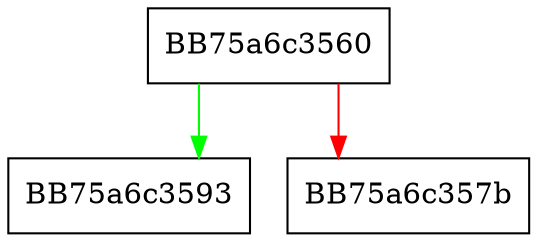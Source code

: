 digraph lua_mp_IOAVGetProcessPath {
  node [shape="box"];
  graph [splines=ortho];
  BB75a6c3560 -> BB75a6c3593 [color="green"];
  BB75a6c3560 -> BB75a6c357b [color="red"];
}